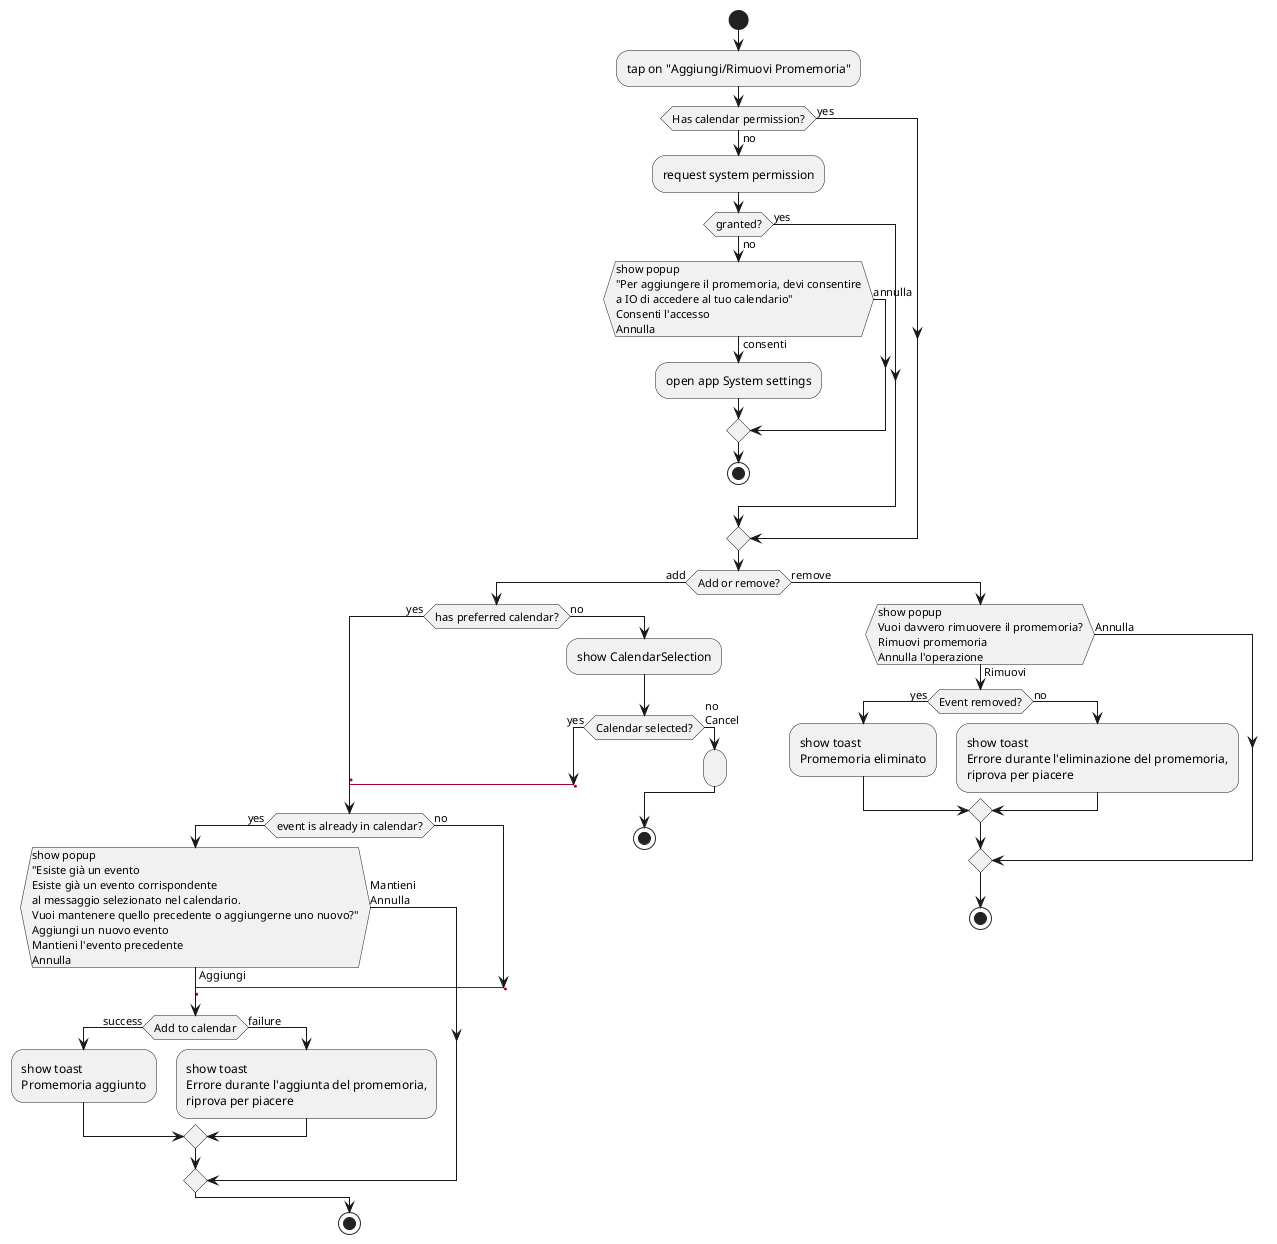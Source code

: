@startuml
start
:tap on "Aggiungi/Rimuovi Promemoria";
if (Has calendar permission?) then (yes)
else (no)
  :request system permission;
  if(granted?) then (yes)
  else (no)
    if (show popup\n"Per aggiungere il promemoria, devi consentire\na IO di accedere al tuo calendario"\nConsenti l'accesso\nAnnulla) then (consenti)
      :open app System settings;
    else (annulla)
    endif
    stop
  endif
endif
if (Add or remove?) then (add)
  if (has preferred calendar?) then (yes)
    label extraspace1
    label extraspace2
    label extraspace3
    label extraspace4
    label addEventToCalendar
    if (event is already in calendar?) then (yes)
      if(show popup\n"Esiste già un evento\nEsiste già un evento corrispondente\nal messaggio selezionato nel calendario.\nVuoi mantenere quello precedente o aggiungerne uno nuovo?"\nAggiungi un nuovo evento\nMantieni l'evento precedente\nAnnulla) then (Aggiungi)
        label addEvent
        if (Add to calendar) then (success)
          :show toast\nPromemoria aggiunto;
        else (failure)
          :show toast\nErrore durante l'aggiunta del promemoria,\nriprova per piacere;
        endif
      else (Mantieni\nAnnulla)
      endif
    else (no)
      label extraSpaceA1
      label extraSpaceA2
      label extraSpaceA3
      label extraSpaceA4
      goto addEvent
    endif
    stop
  else (no)
    :show CalendarSelection;
    if (Calendar selected?) then (yes)
      label extraspaceA
      goto addEventToCalendar
    else (no\nCancel)
      :;
    endif
    stop
  endif
else (remove)
  if (show popup\nVuoi davvero rimuovere il promemoria?\nRimuovi promemoria\nAnnulla l'operazione) then (Rimuovi)
    if (Event removed?) then (yes)
      :show toast\nPromemoria eliminato;
    else (no)
      :show toast\nErrore durante l'eliminazione del promemoria,\nriprova per piacere;
    endif
  else (Annulla)
  endif
  stop
endif
@enduml